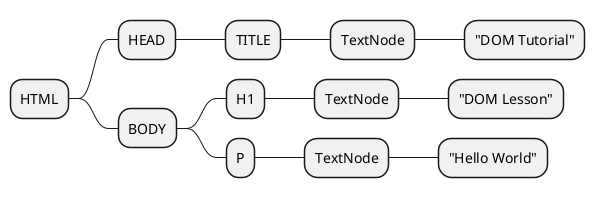 @startmindmap
* HTML
** HEAD
*** TITLE
**** TextNode
***** "DOM Tutorial"
** BODY
*** H1
**** TextNode
***** "DOM Lesson"
*** P
**** TextNode
***** "Hello World"
@endmindmap